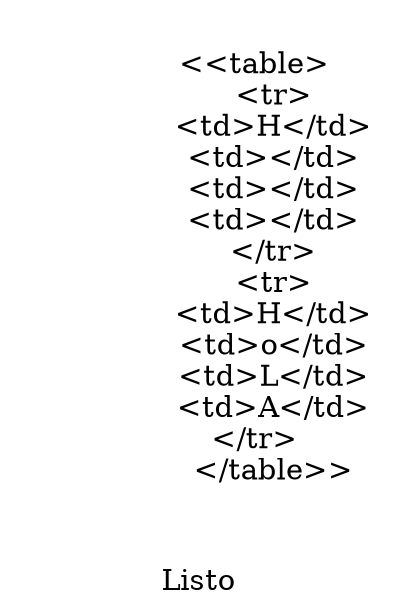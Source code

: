 digraph G {
	label=Listo
	S [label="
            <<table>
                <tr>
                <td>H</td>
                <td></td>
                <td></td>
                <td></td>
                </tr>
                <tr>
                <td>H</td>
                <td>o</td>
                <td>L</td>
                <td>A</td>
                </tr>    
                </table>>
            
        " shape=none]
}
